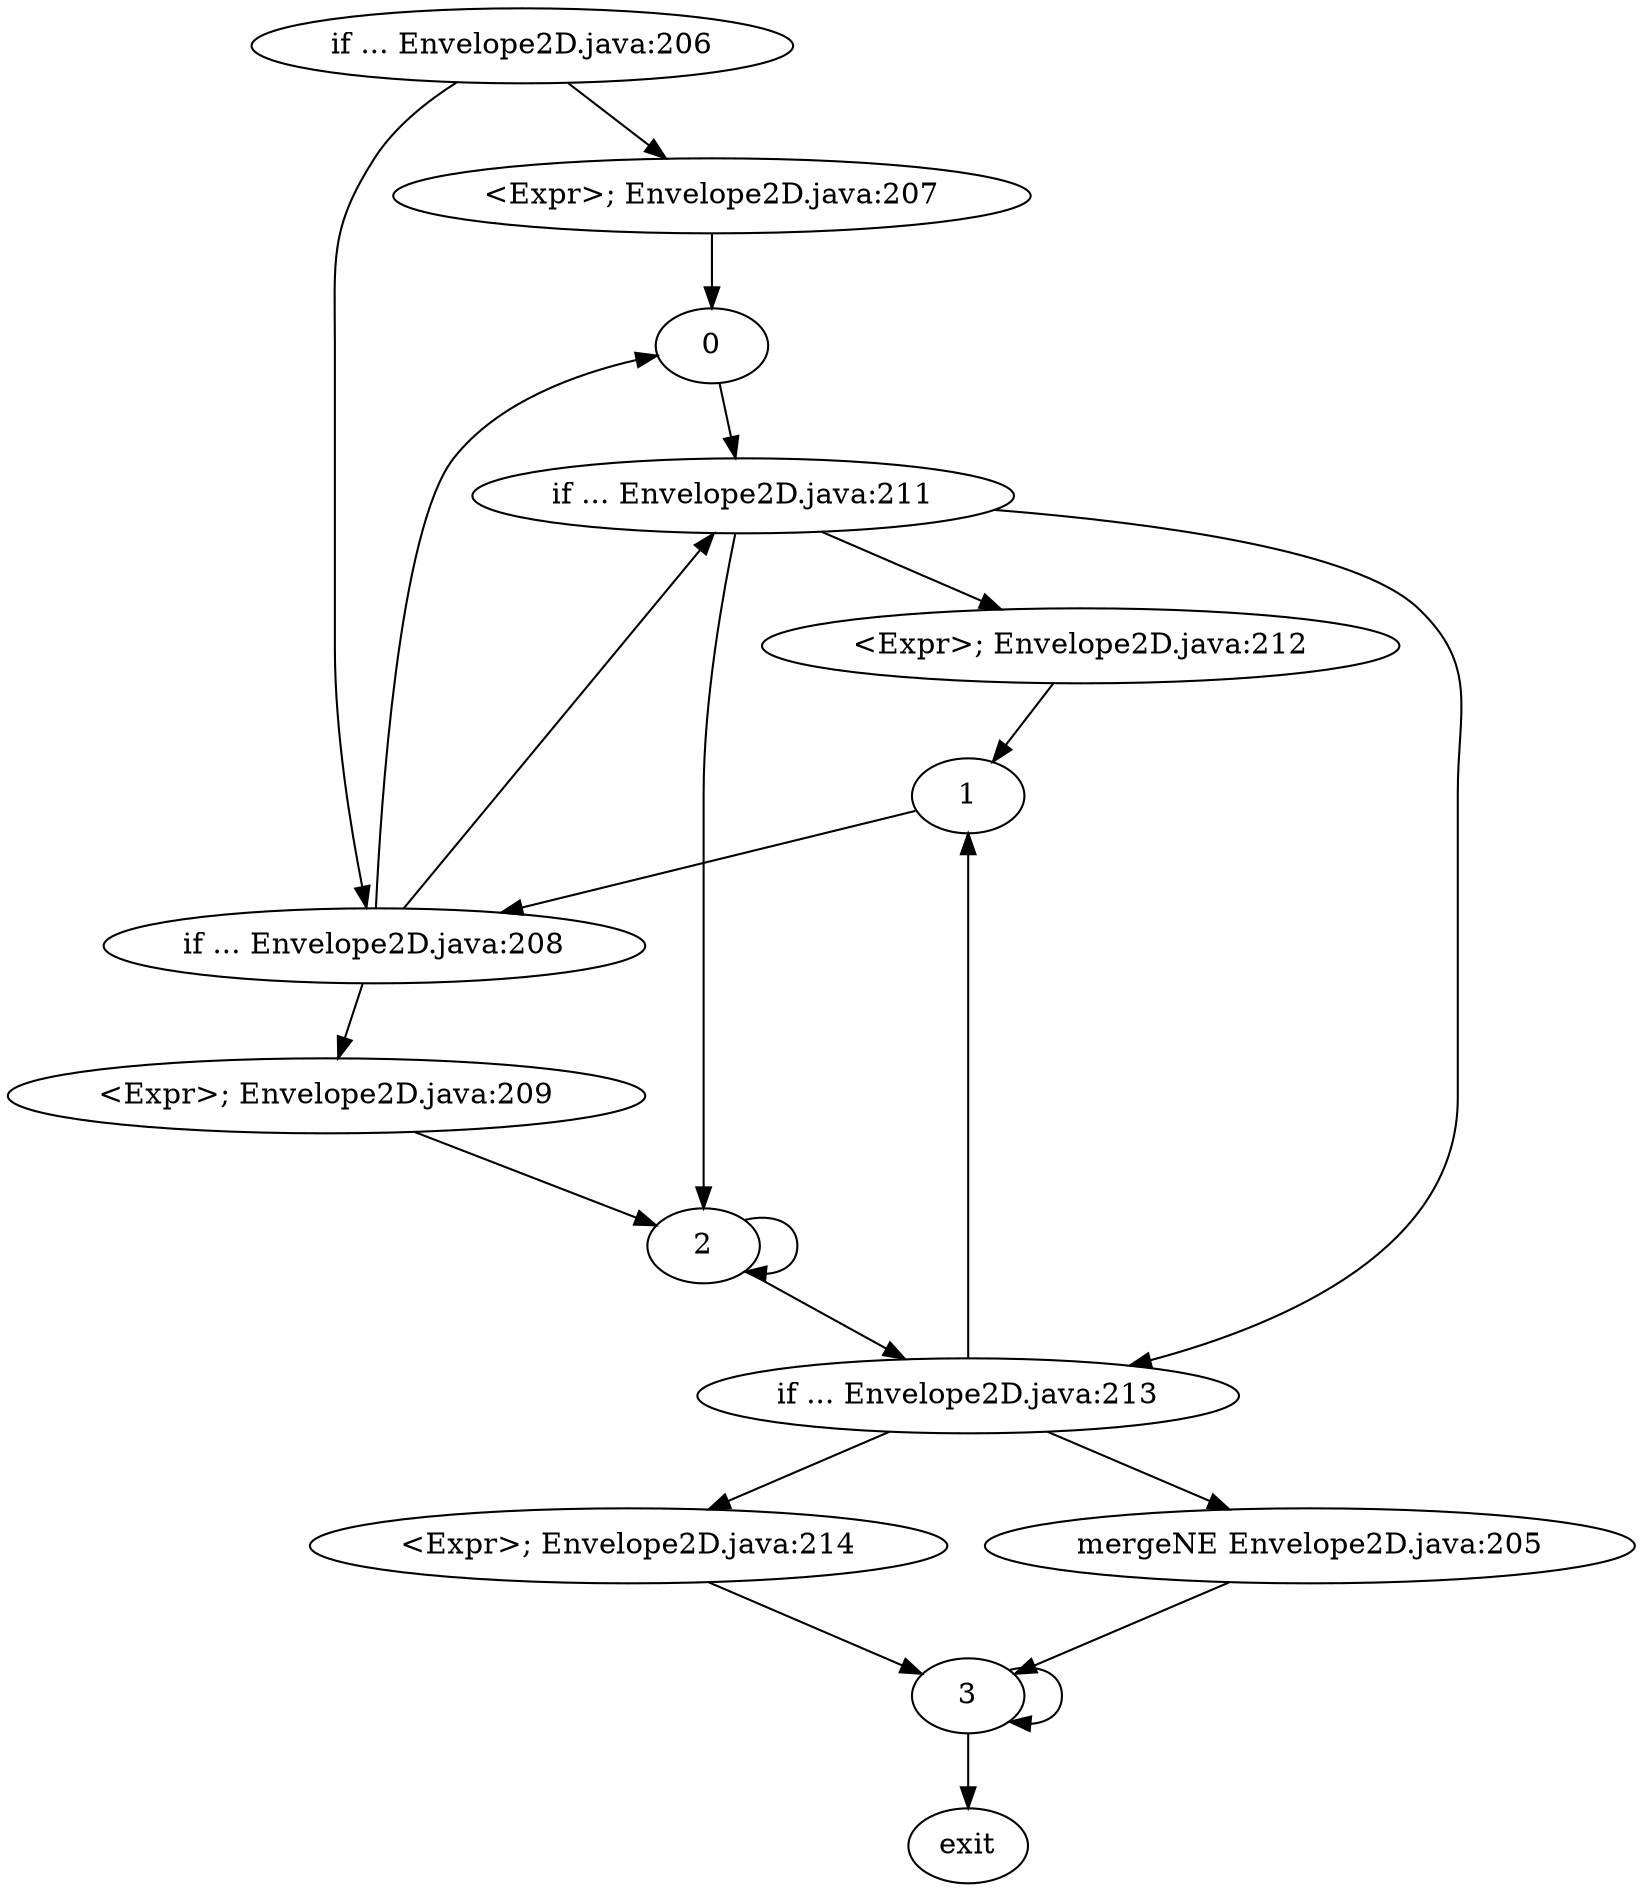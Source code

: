 strict digraph {"if ... Envelope2D.java:206" -> "<Expr>; Envelope2D.java:207"
-> "0"
"if ... Envelope2D.java:206" -> "if ... Envelope2D.java:208"
-> "0"
->
"if ... Envelope2D.java:211" -> "<Expr>; Envelope2D.java:212"
-> "1"
"if ... Envelope2D.java:211" -> "if ... Envelope2D.java:213"
-> "1"
->
"if ... Envelope2D.java:208" -> "<Expr>; Envelope2D.java:209"
-> "2"
"if ... Envelope2D.java:208" -> "if ... Envelope2D.java:211"
-> "2"

-> "2"
->
"if ... Envelope2D.java:213" -> "<Expr>; Envelope2D.java:214"
-> "3"
"if ... Envelope2D.java:213" -> "mergeNE Envelope2D.java:205"
-> "3"

-> "3"
->
exit
}